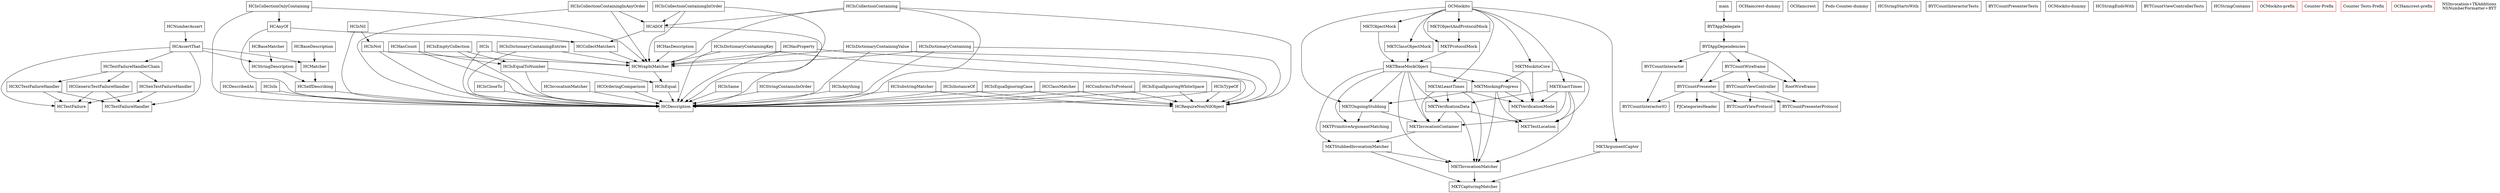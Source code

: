 digraph G {
	node [shape=box];
	"HCSubstringMatcher" -> "HCDescription";
	"HCSubstringMatcher" -> "HCRequireNonNilObject";
	"MKTClassObjectMock" -> "MKTBaseMockObject";
	"HCIsCollectionContainingInAnyOrder" -> "HCAllOf";
	"HCIsCollectionContainingInAnyOrder" -> "HCDescription";
	"HCIsCollectionContainingInAnyOrder" -> "HCWrapInMatcher";
	"HCIsCloseTo" -> "HCDescription";
	"MKTMockingProgress" -> "MKTInvocationMatcher";
	"MKTMockingProgress" -> "MKTOngoingStubbing";
	"MKTMockingProgress" -> "MKTTestLocation";
	"MKTMockingProgress" -> "MKTVerificationMode";
	"HCMatcher" -> "HCSelfDescribing";
	"HCIsNil" -> "HCDescription";
	"HCIsNil" -> "HCIsNot";
	"MKTAtLeastTimes" -> "MKTInvocationMatcher";
	"MKTAtLeastTimes" -> "MKTInvocationContainer";
	"MKTAtLeastTimes" -> "MKTVerificationData";
	"MKTAtLeastTimes" -> "MKTVerificationMode";
	"MKTTestLocation" -> {};
	"HCTestFailure" -> {};
	"BYTCountInteractorIO" -> {};
	"main" -> "BYTAppDelegate";
	"HCTestFailureHandler" -> {};
	"HCIsDictionaryContaining" -> "HCDescription";
	"HCIsDictionaryContaining" -> "HCRequireNonNilObject";
	"HCIsDictionaryContaining" -> "HCWrapInMatcher";
	"HCBaseMatcher" -> "HCStringDescription";
	"BYTCountPresenter" -> "BYTCountViewProtocol";
	"BYTCountPresenter" -> "BYTCountInteractorIO";
	"BYTCountPresenter" -> "BYTCountPresenterProtocol";
	"BYTCountPresenter" -> "PJCategoriesHeader";
	"MKTArgumentCaptor" -> "MKTCapturingMatcher";
	"HCIsEqualToNumber" -> "HCIsEqual";
	"HCIsEqualToNumber" -> "HCDescription";
	"BYTCountInteractor" -> "BYTCountInteractorIO";
	"HCSelfDescribing" -> "HCDescription";
	"HCIsCollectionOnlyContaining" -> "HCDescription";
	"HCIsCollectionOnlyContaining" -> "HCAnyOf";
	"HCIsCollectionOnlyContaining" -> "HCWrapInMatcher";
	"HCInvocationMatcher" -> "HCDescription";
	"MKTProtocolMock" -> "MKTBaseMockObject";
	"HCIsInstanceOf" -> "HCDescription";
	"HCIsInstanceOf" -> "HCRequireNonNilObject";
	"BYTAppDelegate" -> "BYTAppDependencies";
	"HCBaseDescription" -> "HCMatcher";
	"HCIsCollectionContainingInOrder" -> "HCDescription";
	"HCIsCollectionContainingInOrder" -> "HCAllOf";
	"HCIsCollectionContainingInOrder" -> "HCWrapInMatcher";
	"MKTCapturingMatcher" -> {};
	"HCAssertThat" -> "HCStringDescription";
	"HCAssertThat" -> "HCTestFailure";
	"HCAssertThat" -> "HCMatcher";
	"HCAssertThat" -> "HCTestFailureHandlerChain";
	"HCAssertThat" -> "HCTestFailureHandler";
	"HCOrderingComparison" -> "HCDescription";
	"HCIsEqualIgnoringCase" -> "HCDescription";
	"HCIsEqualIgnoringCase" -> "HCRequireNonNilObject";
	"BYTCountPresenterProtocol" -> {};
	"MKTOngoingStubbing" -> "MKTInvocationContainer";
	"MKTOngoingStubbing" -> "MKTPrimitiveArgumentMatching";
	"HCClassMatcher" -> "HCDescription";
	"HCClassMatcher" -> "HCRequireNonNilObject";
	"HCSenTestFailureHandler" -> "HCTestFailure";
	"HCSenTestFailureHandler" -> "HCTestFailureHandler";
	"OCHamcrest-dummy" -> {};
	"HCIsDictionaryContainingKey" -> "HCDescription";
	"HCIsDictionaryContainingKey" -> "HCRequireNonNilObject";
	"HCIsDictionaryContainingKey" -> "HCWrapInMatcher";
	"MKTObjectMock" -> "MKTBaseMockObject";
	"OCHamcrest" -> {};
	"MKTObjectAndProtocolMock" -> "MKTProtocolMock";
	"MKTMockitoCore" -> "MKTMockingProgress";
	"MKTMockitoCore" -> "MKTTestLocation";
	"MKTMockitoCore" -> "MKTVerificationMode";
	"HCHasCount" -> "HCIsEqualToNumber";
	"HCHasCount" -> "HCDescription";
	"MKTVerificationData" -> "MKTInvocationMatcher";
	"MKTVerificationData" -> "MKTInvocationContainer";
	"MKTVerificationData" -> "MKTTestLocation";
	"HCConformsToProtocol" -> "HCDescription";
	"HCConformsToProtocol" -> "HCRequireNonNilObject";
	"HCHasDescription" -> "HCWrapInMatcher";
	"HCDescription" -> {};
	"HCIs" -> "HCDescription";
	"HCIs" -> "HCWrapInMatcher";
	"HCIsSame" -> "HCDescription";
	"MKTInvocationContainer" -> "MKTStubbedInvocationMatcher";
	"HCIsEqualIgnoringWhiteSpace" -> "HCDescription";
	"HCIsEqualIgnoringWhiteSpace" -> "HCRequireNonNilObject";
	"PJCategoriesHeader" -> {};
	"MKTInvocationMatcher" -> "MKTCapturingMatcher";
	"HCHasProperty" -> "HCDescription";
	"HCHasProperty" -> "HCRequireNonNilObject";
	"HCHasProperty" -> "HCWrapInMatcher";
	"MKTBaseMockObject" -> "MKTInvocationContainer";
	"MKTBaseMockObject" -> "MKTOngoingStubbing";
	"MKTBaseMockObject" -> "MKTInvocationMatcher";
	"MKTBaseMockObject" -> "MKTMockingProgress";
	"MKTBaseMockObject" -> "MKTVerificationData";
	"MKTBaseMockObject" -> "MKTStubbedInvocationMatcher";
	"MKTBaseMockObject" -> "MKTPrimitiveArgumentMatching";
	"MKTBaseMockObject" -> "MKTVerificationMode";
	"HCAllOf" -> "HCDescription";
	"HCAllOf" -> "HCCollectMatchers";
	"OCMockito" -> "MKTClassObjectMock";
	"OCMockito" -> "MKTAtLeastTimes";
	"OCMockito" -> "MKTObjectMock";
	"OCMockito" -> "MKTOngoingStubbing";
	"OCMockito" -> "MKTProtocolMock";
	"OCMockito" -> "MKTMockitoCore";
	"OCMockito" -> "MKTExactTimes";
	"OCMockito" -> "MKTObjectAndProtocolMock";
	"OCMockito" -> "MKTArgumentCaptor";
	"HCNumberAssert" -> "HCAssertThat";
	"HCStringContainsInOrder" -> "HCDescription";
	"Pods-Counter-dummy" -> {};
	"MKTStubbedInvocationMatcher" -> "MKTInvocationMatcher";
	"MKTStubbedInvocationMatcher" -> "MKTCapturingMatcher";
	"HCIsCollectionContaining" -> "HCDescription";
	"HCIsCollectionContaining" -> "HCAllOf";
	"HCIsCollectionContaining" -> "HCRequireNonNilObject";
	"HCIsCollectionContaining" -> "HCWrapInMatcher";
	"MKTVerificationMode" -> {};
	"HCIsAnything" -> "HCDescription";
	"BYTCountWireframe" -> "BYTCountViewController";
	"BYTCountWireframe" -> "BYTCountPresenter";
	"BYTCountWireframe" -> "RootWireframe";
	"BYTCountViewController" -> "BYTCountViewProtocol";
	"BYTCountViewController" -> "BYTCountPresenterProtocol";
	"MKTExactTimes" -> "MKTInvocationContainer";
	"MKTExactTimes" -> "MKTVerificationData";
	"MKTExactTimes" -> "MKTInvocationMatcher";
	"MKTExactTimes" -> "MKTTestLocation";
	"MKTExactTimes" -> "MKTVerificationMode";
	"HCStringDescription" -> "HCSelfDescribing";
	"HCAnyOf" -> "HCDescription";
	"HCAnyOf" -> "HCCollectMatchers";
	"HCStringStartsWith" -> {};
	"HCXCTestFailureHandler" -> "HCTestFailure";
	"HCXCTestFailureHandler" -> "HCTestFailureHandler";
	"HCRequireNonNilObject" -> {};
	"HCTestFailureHandlerChain" -> "HCSenTestFailureHandler";
	"HCTestFailureHandlerChain" -> "HCGenericTestFailureHandler";
	"HCTestFailureHandlerChain" -> "HCXCTestFailureHandler";
	"HCWrapInMatcher" -> "HCIsEqual";
	"HCIsEmptyCollection" -> "HCIsEqualToNumber";
	"HCIsEmptyCollection" -> "HCDescription";
	"HCDescribedAs" -> "HCDescription";
	"BYTCountViewProtocol" -> {};
	"MKTPrimitiveArgumentMatching" -> {};
	"BYTCountInteractorTests" -> {};
	"HCIsIn" -> "HCDescription";
	"HCIsEqual" -> "HCDescription";
	"HCIsNot" -> "HCDescription";
	"HCIsNot" -> "HCWrapInMatcher";
	"HCGenericTestFailureHandler" -> "HCTestFailure";
	"HCGenericTestFailureHandler" -> "HCTestFailureHandler";
	"HCIsTypeOf" -> "HCDescription";
	"HCIsTypeOf" -> "HCRequireNonNilObject";
	"BYTCountPresenterTests" -> {};
	"OCMockito-dummy" -> {};
	"BYTAppDependencies" -> "BYTCountInteractor";
	"BYTAppDependencies" -> "BYTCountPresenter";
	"BYTAppDependencies" -> "BYTCountWireframe";
	"BYTAppDependencies" -> "RootWireframe";
	"HCStringEndsWith" -> {};
	"HCIsDictionaryContainingEntries" -> "HCDescription";
	"HCIsDictionaryContainingEntries" -> "HCWrapInMatcher";
	"HCCollectMatchers" -> "HCWrapInMatcher";
	"HCIsDictionaryContainingValue" -> "HCDescription";
	"HCIsDictionaryContainingValue" -> "HCRequireNonNilObject";
	"HCIsDictionaryContainingValue" -> "HCWrapInMatcher";
	"RootWireframe" -> {};
	"BYTCountViewControllerTests" -> {};
	"HCStringContains" -> {};
	
	"OCMockito-prefix" [color=red];
	"Counter-Prefix" [color=red];
	"Counter Tests-Prefix" [color=red];
	"OCHamcrest-prefix" [color=red];
	
	edge [color=blue, dir=both];
	
	edge [color=black];
	node [shape=plaintext];
	"Categories" [label="NSInvocation+TKAdditions\nNSNumberFormatter+BYT"];
}

